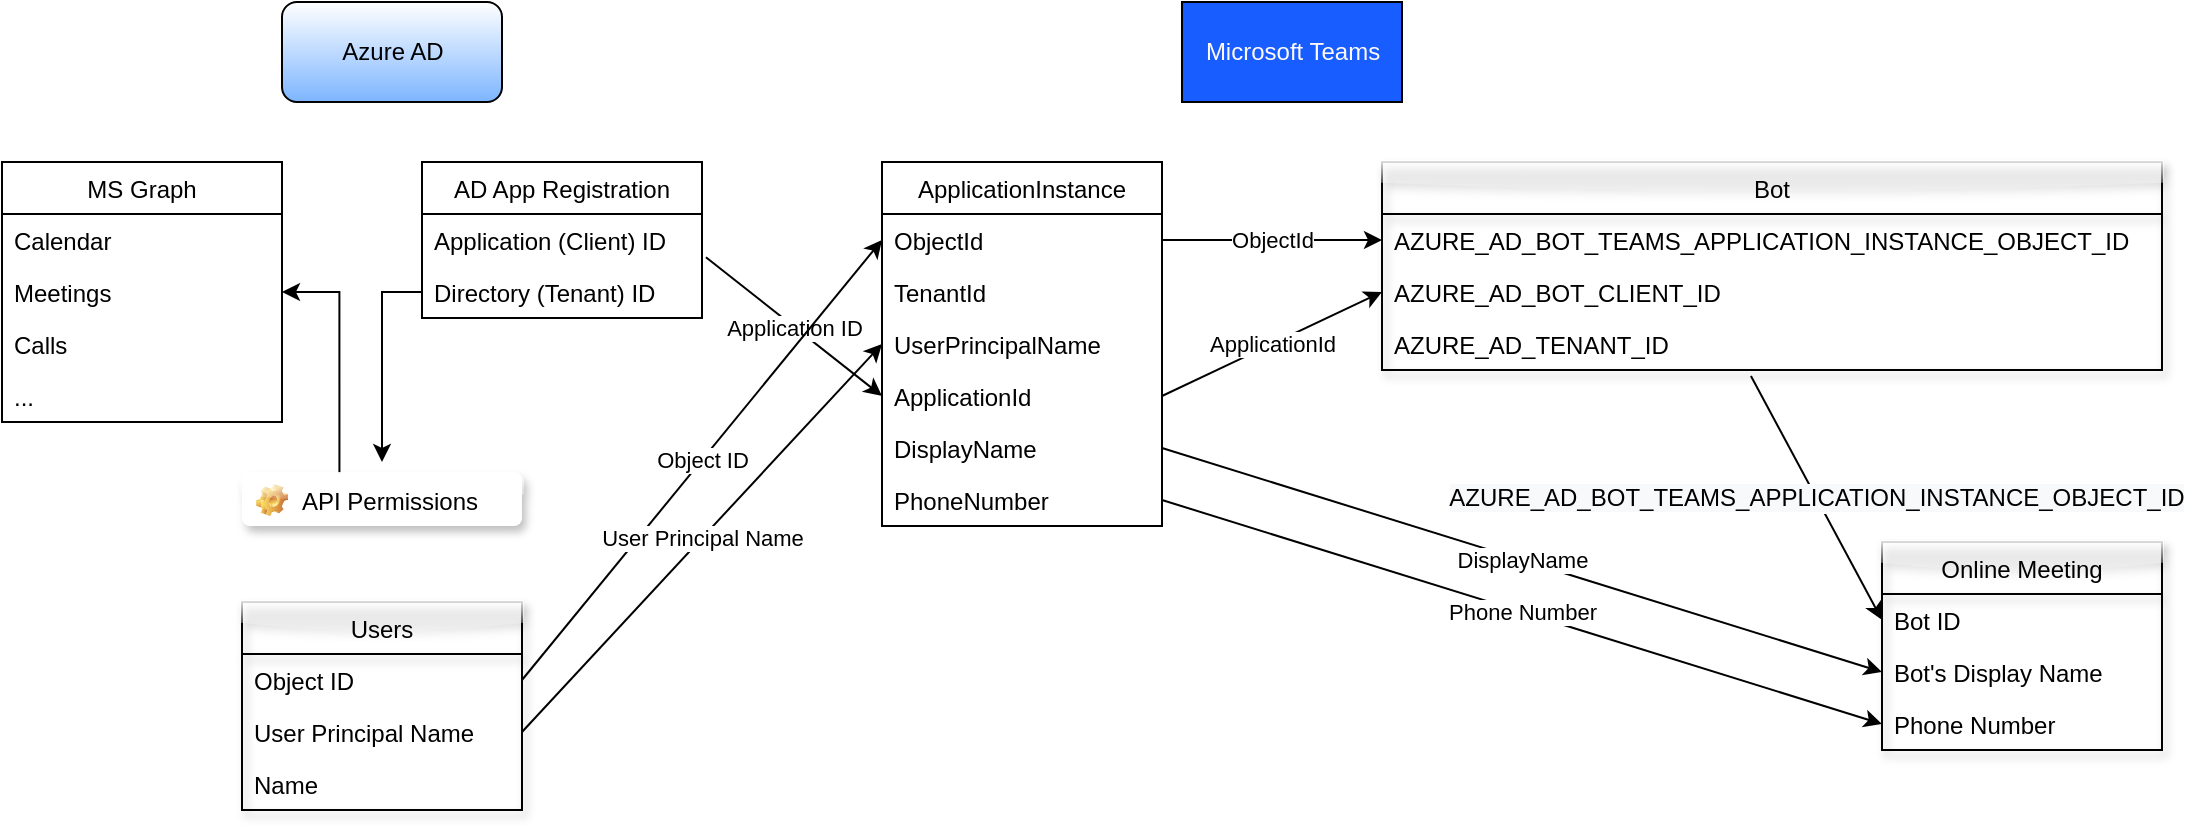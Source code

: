 <mxfile version="14.9.6" type="device"><diagram id="Rn8IRaiGE0AqBb3TqJ-e" name="Page-1"><mxGraphModel dx="1383" dy="968" grid="1" gridSize="10" guides="1" tooltips="1" connect="1" arrows="1" fold="1" page="1" pageScale="1" pageWidth="1100" pageHeight="850" math="0" shadow="0"><root><mxCell id="0"/><mxCell id="1" parent="0"/><mxCell id="hWEnNqs1Qq3opaWavbxw-1" value="MS Graph" style="swimlane;fontStyle=0;childLayout=stackLayout;horizontal=1;startSize=26;fillColor=none;horizontalStack=0;resizeParent=1;resizeParentMax=0;resizeLast=0;collapsible=1;marginBottom=0;" vertex="1" parent="1"><mxGeometry x="10" y="140" width="140" height="130" as="geometry"/></mxCell><mxCell id="hWEnNqs1Qq3opaWavbxw-2" value="Calendar" style="text;strokeColor=none;fillColor=none;align=left;verticalAlign=top;spacingLeft=4;spacingRight=4;overflow=hidden;rotatable=0;points=[[0,0.5],[1,0.5]];portConstraint=eastwest;" vertex="1" parent="hWEnNqs1Qq3opaWavbxw-1"><mxGeometry y="26" width="140" height="26" as="geometry"/></mxCell><mxCell id="hWEnNqs1Qq3opaWavbxw-3" value="Meetings" style="text;strokeColor=none;fillColor=none;align=left;verticalAlign=top;spacingLeft=4;spacingRight=4;overflow=hidden;rotatable=0;points=[[0,0.5],[1,0.5]];portConstraint=eastwest;" vertex="1" parent="hWEnNqs1Qq3opaWavbxw-1"><mxGeometry y="52" width="140" height="26" as="geometry"/></mxCell><mxCell id="hWEnNqs1Qq3opaWavbxw-4" value="Calls" style="text;strokeColor=none;fillColor=none;align=left;verticalAlign=top;spacingLeft=4;spacingRight=4;overflow=hidden;rotatable=0;points=[[0,0.5],[1,0.5]];portConstraint=eastwest;" vertex="1" parent="hWEnNqs1Qq3opaWavbxw-1"><mxGeometry y="78" width="140" height="26" as="geometry"/></mxCell><mxCell id="hWEnNqs1Qq3opaWavbxw-12" value="..." style="text;strokeColor=none;fillColor=none;align=left;verticalAlign=top;spacingLeft=4;spacingRight=4;overflow=hidden;rotatable=0;points=[[0,0.5],[1,0.5]];portConstraint=eastwest;" vertex="1" parent="hWEnNqs1Qq3opaWavbxw-1"><mxGeometry y="104" width="140" height="26" as="geometry"/></mxCell><mxCell id="hWEnNqs1Qq3opaWavbxw-5" value="AD App Registration" style="swimlane;fontStyle=0;childLayout=stackLayout;horizontal=1;startSize=26;fillColor=none;horizontalStack=0;resizeParent=1;resizeParentMax=0;resizeLast=0;collapsible=1;marginBottom=0;" vertex="1" parent="1"><mxGeometry x="220" y="140" width="140" height="78" as="geometry"/></mxCell><mxCell id="hWEnNqs1Qq3opaWavbxw-6" value="Application (Client) ID" style="text;strokeColor=none;fillColor=none;align=left;verticalAlign=top;spacingLeft=4;spacingRight=4;overflow=hidden;rotatable=0;points=[[0,0.5],[1,0.5]];portConstraint=eastwest;" vertex="1" parent="hWEnNqs1Qq3opaWavbxw-5"><mxGeometry y="26" width="140" height="26" as="geometry"/></mxCell><mxCell id="hWEnNqs1Qq3opaWavbxw-19" value="Directory (Tenant) ID" style="text;strokeColor=none;fillColor=none;align=left;verticalAlign=top;spacingLeft=4;spacingRight=4;overflow=hidden;rotatable=0;points=[[0,0.5],[1,0.5]];portConstraint=eastwest;" vertex="1" parent="hWEnNqs1Qq3opaWavbxw-5"><mxGeometry y="52" width="140" height="26" as="geometry"/></mxCell><mxCell id="hWEnNqs1Qq3opaWavbxw-13" value="ApplicationInstance" style="swimlane;fontStyle=0;childLayout=stackLayout;horizontal=1;startSize=26;fillColor=none;horizontalStack=0;resizeParent=1;resizeParentMax=0;resizeLast=0;collapsible=1;marginBottom=0;" vertex="1" parent="1"><mxGeometry x="450" y="140" width="140" height="182" as="geometry"/></mxCell><mxCell id="hWEnNqs1Qq3opaWavbxw-14" value="ObjectId&#10;" style="text;strokeColor=none;fillColor=none;align=left;verticalAlign=top;spacingLeft=4;spacingRight=4;overflow=hidden;rotatable=0;points=[[0,0.5],[1,0.5]];portConstraint=eastwest;" vertex="1" parent="hWEnNqs1Qq3opaWavbxw-13"><mxGeometry y="26" width="140" height="26" as="geometry"/></mxCell><mxCell id="hWEnNqs1Qq3opaWavbxw-15" value="TenantId" style="text;strokeColor=none;fillColor=none;align=left;verticalAlign=top;spacingLeft=4;spacingRight=4;overflow=hidden;rotatable=0;points=[[0,0.5],[1,0.5]];portConstraint=eastwest;" vertex="1" parent="hWEnNqs1Qq3opaWavbxw-13"><mxGeometry y="52" width="140" height="26" as="geometry"/></mxCell><mxCell id="hWEnNqs1Qq3opaWavbxw-16" value="UserPrincipalName" style="text;strokeColor=none;fillColor=none;align=left;verticalAlign=top;spacingLeft=4;spacingRight=4;overflow=hidden;rotatable=0;points=[[0,0.5],[1,0.5]];portConstraint=eastwest;" vertex="1" parent="hWEnNqs1Qq3opaWavbxw-13"><mxGeometry y="78" width="140" height="26" as="geometry"/></mxCell><mxCell id="hWEnNqs1Qq3opaWavbxw-20" value="ApplicationId" style="text;strokeColor=none;fillColor=none;align=left;verticalAlign=top;spacingLeft=4;spacingRight=4;overflow=hidden;rotatable=0;points=[[0,0.5],[1,0.5]];portConstraint=eastwest;" vertex="1" parent="hWEnNqs1Qq3opaWavbxw-13"><mxGeometry y="104" width="140" height="26" as="geometry"/></mxCell><mxCell id="hWEnNqs1Qq3opaWavbxw-21" value="DisplayName" style="text;strokeColor=none;fillColor=none;align=left;verticalAlign=top;spacingLeft=4;spacingRight=4;overflow=hidden;rotatable=0;points=[[0,0.5],[1,0.5]];portConstraint=eastwest;" vertex="1" parent="hWEnNqs1Qq3opaWavbxw-13"><mxGeometry y="130" width="140" height="26" as="geometry"/></mxCell><mxCell id="hWEnNqs1Qq3opaWavbxw-22" value="PhoneNumber" style="text;strokeColor=none;fillColor=none;align=left;verticalAlign=top;spacingLeft=4;spacingRight=4;overflow=hidden;rotatable=0;points=[[0,0.5],[1,0.5]];portConstraint=eastwest;" vertex="1" parent="hWEnNqs1Qq3opaWavbxw-13"><mxGeometry y="156" width="140" height="26" as="geometry"/></mxCell><mxCell id="hWEnNqs1Qq3opaWavbxw-17" value="Microsoft Teams" style="html=1;fillColor=#175DFF;fontColor=#FFFAFA;" vertex="1" parent="1"><mxGeometry x="600" y="60" width="110" height="50" as="geometry"/></mxCell><mxCell id="hWEnNqs1Qq3opaWavbxw-18" value="Azure AD" style="html=1;rounded=1;gradientColor=#7DB5FF;" vertex="1" parent="1"><mxGeometry x="150" y="60" width="110" height="50" as="geometry"/></mxCell><mxCell id="hWEnNqs1Qq3opaWavbxw-25" style="edgeStyle=orthogonalEdgeStyle;rounded=0;orthogonalLoop=1;jettySize=auto;html=1;entryX=1;entryY=0.5;entryDx=0;entryDy=0;exitX=0.348;exitY=-0.013;exitDx=0;exitDy=0;exitPerimeter=0;" edge="1" parent="1" source="hWEnNqs1Qq3opaWavbxw-23" target="hWEnNqs1Qq3opaWavbxw-3"><mxGeometry relative="1" as="geometry"><mxPoint x="190" y="280" as="sourcePoint"/></mxGeometry></mxCell><mxCell id="hWEnNqs1Qq3opaWavbxw-23" value="API Permissions" style="label;fontStyle=0;strokeColor=none;align=left;verticalAlign=top;overflow=hidden;spacingLeft=28;spacingRight=4;rotatable=0;points=[[0,0.5],[1,0.5]];portConstraint=eastwest;imageWidth=16;imageHeight=16;image=img/clipart/Gear_128x128.png;glass=1;shadow=1;" vertex="1" parent="1"><mxGeometry x="130" y="296" width="140" height="26" as="geometry"/></mxCell><mxCell id="hWEnNqs1Qq3opaWavbxw-24" style="edgeStyle=orthogonalEdgeStyle;rounded=0;orthogonalLoop=1;jettySize=auto;html=1;" edge="1" parent="1" source="hWEnNqs1Qq3opaWavbxw-19"><mxGeometry relative="1" as="geometry"><mxPoint x="200" y="290" as="targetPoint"/></mxGeometry></mxCell><mxCell id="hWEnNqs1Qq3opaWavbxw-35" value="" style="endArrow=classic;html=1;exitX=1.014;exitY=0.833;exitDx=0;exitDy=0;exitPerimeter=0;entryX=0;entryY=0.5;entryDx=0;entryDy=0;" edge="1" parent="1" source="hWEnNqs1Qq3opaWavbxw-6" target="hWEnNqs1Qq3opaWavbxw-20"><mxGeometry relative="1" as="geometry"><mxPoint x="500" y="490" as="sourcePoint"/><mxPoint x="600" y="490" as="targetPoint"/></mxGeometry></mxCell><mxCell id="hWEnNqs1Qq3opaWavbxw-36" value="Application ID" style="edgeLabel;resizable=0;html=1;align=center;verticalAlign=middle;" connectable="0" vertex="1" parent="hWEnNqs1Qq3opaWavbxw-35"><mxGeometry relative="1" as="geometry"/></mxCell><mxCell id="hWEnNqs1Qq3opaWavbxw-38" value="Bot" style="swimlane;fontStyle=0;childLayout=stackLayout;horizontal=1;startSize=26;fillColor=none;horizontalStack=0;resizeParent=1;resizeParentMax=0;resizeLast=0;collapsible=1;marginBottom=0;shadow=1;glass=1;labelBorderColor=none;" vertex="1" parent="1"><mxGeometry x="700" y="140" width="390" height="104" as="geometry"/></mxCell><mxCell id="hWEnNqs1Qq3opaWavbxw-39" value="AZURE_AD_BOT_TEAMS_APPLICATION_INSTANCE_OBJECT_ID" style="text;strokeColor=none;fillColor=none;align=left;verticalAlign=top;spacingLeft=4;spacingRight=4;overflow=hidden;rotatable=0;points=[[0,0.5],[1,0.5]];portConstraint=eastwest;" vertex="1" parent="hWEnNqs1Qq3opaWavbxw-38"><mxGeometry y="26" width="390" height="26" as="geometry"/></mxCell><mxCell id="hWEnNqs1Qq3opaWavbxw-40" value="AZURE_AD_BOT_CLIENT_ID" style="text;strokeColor=none;fillColor=none;align=left;verticalAlign=top;spacingLeft=4;spacingRight=4;overflow=hidden;rotatable=0;points=[[0,0.5],[1,0.5]];portConstraint=eastwest;" vertex="1" parent="hWEnNqs1Qq3opaWavbxw-38"><mxGeometry y="52" width="390" height="26" as="geometry"/></mxCell><mxCell id="hWEnNqs1Qq3opaWavbxw-41" value="AZURE_AD_TENANT_ID" style="text;strokeColor=none;fillColor=none;align=left;verticalAlign=top;spacingLeft=4;spacingRight=4;overflow=hidden;rotatable=0;points=[[0,0.5],[1,0.5]];portConstraint=eastwest;" vertex="1" parent="hWEnNqs1Qq3opaWavbxw-38"><mxGeometry y="78" width="390" height="26" as="geometry"/></mxCell><mxCell id="hWEnNqs1Qq3opaWavbxw-47" value="Online Meeting" style="swimlane;fontStyle=0;childLayout=stackLayout;horizontal=1;startSize=26;fillColor=none;horizontalStack=0;resizeParent=1;resizeParentMax=0;resizeLast=0;collapsible=1;marginBottom=0;shadow=1;glass=1;" vertex="1" parent="1"><mxGeometry x="950" y="330" width="140" height="104" as="geometry"/></mxCell><mxCell id="hWEnNqs1Qq3opaWavbxw-61" value="Bot ID" style="text;strokeColor=none;fillColor=none;align=left;verticalAlign=top;spacingLeft=4;spacingRight=4;overflow=hidden;rotatable=0;points=[[0,0.5],[1,0.5]];portConstraint=eastwest;" vertex="1" parent="hWEnNqs1Qq3opaWavbxw-47"><mxGeometry y="26" width="140" height="26" as="geometry"/></mxCell><mxCell id="hWEnNqs1Qq3opaWavbxw-48" value="Bot's Display Name" style="text;strokeColor=none;fillColor=none;align=left;verticalAlign=top;spacingLeft=4;spacingRight=4;overflow=hidden;rotatable=0;points=[[0,0.5],[1,0.5]];portConstraint=eastwest;" vertex="1" parent="hWEnNqs1Qq3opaWavbxw-47"><mxGeometry y="52" width="140" height="26" as="geometry"/></mxCell><mxCell id="hWEnNqs1Qq3opaWavbxw-58" value="Phone Number" style="text;strokeColor=none;fillColor=none;align=left;verticalAlign=top;spacingLeft=4;spacingRight=4;overflow=hidden;rotatable=0;points=[[0,0.5],[1,0.5]];portConstraint=eastwest;" vertex="1" parent="hWEnNqs1Qq3opaWavbxw-47"><mxGeometry y="78" width="140" height="26" as="geometry"/></mxCell><mxCell id="hWEnNqs1Qq3opaWavbxw-51" value="" style="endArrow=classic;html=1;entryX=0;entryY=0.5;entryDx=0;entryDy=0;exitX=1;exitY=0.5;exitDx=0;exitDy=0;" edge="1" parent="1" source="hWEnNqs1Qq3opaWavbxw-21" target="hWEnNqs1Qq3opaWavbxw-48"><mxGeometry relative="1" as="geometry"><mxPoint x="300" y="400" as="sourcePoint"/><mxPoint x="460" y="267" as="targetPoint"/></mxGeometry></mxCell><mxCell id="hWEnNqs1Qq3opaWavbxw-52" value="DisplayName" style="edgeLabel;resizable=0;html=1;align=center;verticalAlign=middle;" connectable="0" vertex="1" parent="hWEnNqs1Qq3opaWavbxw-51"><mxGeometry relative="1" as="geometry"/></mxCell><mxCell id="hWEnNqs1Qq3opaWavbxw-59" value="" style="endArrow=classic;html=1;entryX=0;entryY=0.5;entryDx=0;entryDy=0;exitX=1;exitY=0.5;exitDx=0;exitDy=0;" edge="1" parent="1" source="hWEnNqs1Qq3opaWavbxw-22" target="hWEnNqs1Qq3opaWavbxw-58"><mxGeometry relative="1" as="geometry"><mxPoint x="600" y="293" as="sourcePoint"/><mxPoint x="710" y="349" as="targetPoint"/></mxGeometry></mxCell><mxCell id="hWEnNqs1Qq3opaWavbxw-60" value="Phone Number" style="edgeLabel;resizable=0;html=1;align=center;verticalAlign=middle;" connectable="0" vertex="1" parent="hWEnNqs1Qq3opaWavbxw-59"><mxGeometry relative="1" as="geometry"/></mxCell><mxCell id="hWEnNqs1Qq3opaWavbxw-62" value="" style="endArrow=classic;html=1;entryX=0;entryY=0.5;entryDx=0;entryDy=0;exitX=1;exitY=0.5;exitDx=0;exitDy=0;" edge="1" parent="1" source="hWEnNqs1Qq3opaWavbxw-14" target="hWEnNqs1Qq3opaWavbxw-39"><mxGeometry relative="1" as="geometry"><mxPoint x="600" y="293" as="sourcePoint"/><mxPoint x="710" y="375" as="targetPoint"/></mxGeometry></mxCell><mxCell id="hWEnNqs1Qq3opaWavbxw-63" value="ObjectId" style="edgeLabel;resizable=0;html=1;align=center;verticalAlign=middle;" connectable="0" vertex="1" parent="hWEnNqs1Qq3opaWavbxw-62"><mxGeometry relative="1" as="geometry"/></mxCell><mxCell id="hWEnNqs1Qq3opaWavbxw-64" value="" style="endArrow=classic;html=1;entryX=0;entryY=0.5;entryDx=0;entryDy=0;exitX=0.473;exitY=1.115;exitDx=0;exitDy=0;exitPerimeter=0;" edge="1" parent="1" source="hWEnNqs1Qq3opaWavbxw-41" target="hWEnNqs1Qq3opaWavbxw-61"><mxGeometry relative="1" as="geometry"><mxPoint x="600" y="189" as="sourcePoint"/><mxPoint x="710" y="189" as="targetPoint"/></mxGeometry></mxCell><mxCell id="hWEnNqs1Qq3opaWavbxw-65" value="&lt;span style=&quot;color: rgb(0 , 0 , 0) ; font-family: &amp;#34;helvetica&amp;#34; ; font-size: 12px ; font-style: normal ; font-weight: 400 ; letter-spacing: normal ; text-align: left ; text-indent: 0px ; text-transform: none ; word-spacing: 0px ; background-color: rgb(248 , 249 , 250) ; display: inline ; float: none&quot;&gt;AZURE_AD_BOT_TEAMS_APPLICATION_INSTANCE_OBJECT_ID&lt;/span&gt;" style="edgeLabel;resizable=0;html=1;align=center;verticalAlign=middle;" connectable="0" vertex="1" parent="hWEnNqs1Qq3opaWavbxw-64"><mxGeometry relative="1" as="geometry"/></mxCell><mxCell id="hWEnNqs1Qq3opaWavbxw-66" value="" style="endArrow=classic;html=1;entryX=0;entryY=0.5;entryDx=0;entryDy=0;exitX=1;exitY=0.5;exitDx=0;exitDy=0;" edge="1" parent="1" source="hWEnNqs1Qq3opaWavbxw-20" target="hWEnNqs1Qq3opaWavbxw-40"><mxGeometry relative="1" as="geometry"><mxPoint x="600" y="189" as="sourcePoint"/><mxPoint x="710" y="189" as="targetPoint"/></mxGeometry></mxCell><mxCell id="hWEnNqs1Qq3opaWavbxw-67" value="ApplicationId" style="edgeLabel;resizable=0;html=1;align=center;verticalAlign=middle;" connectable="0" vertex="1" parent="hWEnNqs1Qq3opaWavbxw-66"><mxGeometry relative="1" as="geometry"/></mxCell><mxCell id="hWEnNqs1Qq3opaWavbxw-68" value="Users" style="swimlane;fontStyle=0;childLayout=stackLayout;horizontal=1;startSize=26;fillColor=none;horizontalStack=0;resizeParent=1;resizeParentMax=0;resizeLast=0;collapsible=1;marginBottom=0;shadow=1;glass=1;" vertex="1" parent="1"><mxGeometry x="130" y="360" width="140" height="104" as="geometry"/></mxCell><mxCell id="hWEnNqs1Qq3opaWavbxw-70" value="Object ID" style="text;strokeColor=none;fillColor=none;align=left;verticalAlign=top;spacingLeft=4;spacingRight=4;overflow=hidden;rotatable=0;points=[[0,0.5],[1,0.5]];portConstraint=eastwest;" vertex="1" parent="hWEnNqs1Qq3opaWavbxw-68"><mxGeometry y="26" width="140" height="26" as="geometry"/></mxCell><mxCell id="hWEnNqs1Qq3opaWavbxw-71" value="User Principal Name" style="text;strokeColor=none;fillColor=none;align=left;verticalAlign=top;spacingLeft=4;spacingRight=4;overflow=hidden;rotatable=0;points=[[0,0.5],[1,0.5]];portConstraint=eastwest;" vertex="1" parent="hWEnNqs1Qq3opaWavbxw-68"><mxGeometry y="52" width="140" height="26" as="geometry"/></mxCell><mxCell id="hWEnNqs1Qq3opaWavbxw-69" value="Name" style="text;strokeColor=none;fillColor=none;align=left;verticalAlign=top;spacingLeft=4;spacingRight=4;overflow=hidden;rotatable=0;points=[[0,0.5],[1,0.5]];portConstraint=eastwest;" vertex="1" parent="hWEnNqs1Qq3opaWavbxw-68"><mxGeometry y="78" width="140" height="26" as="geometry"/></mxCell><mxCell id="hWEnNqs1Qq3opaWavbxw-74" value="" style="endArrow=classic;html=1;exitX=1;exitY=0.5;exitDx=0;exitDy=0;entryX=0;entryY=0.5;entryDx=0;entryDy=0;" edge="1" parent="1" source="hWEnNqs1Qq3opaWavbxw-70" target="hWEnNqs1Qq3opaWavbxw-14"><mxGeometry relative="1" as="geometry"><mxPoint x="280" y="409" as="sourcePoint"/><mxPoint x="460" y="293" as="targetPoint"/></mxGeometry></mxCell><mxCell id="hWEnNqs1Qq3opaWavbxw-75" value="Object ID" style="edgeLabel;resizable=0;html=1;align=center;verticalAlign=middle;" connectable="0" vertex="1" parent="hWEnNqs1Qq3opaWavbxw-74"><mxGeometry relative="1" as="geometry"/></mxCell><mxCell id="hWEnNqs1Qq3opaWavbxw-76" value="" style="endArrow=classic;html=1;exitX=1;exitY=0.5;exitDx=0;exitDy=0;entryX=0;entryY=0.5;entryDx=0;entryDy=0;" edge="1" parent="1" source="hWEnNqs1Qq3opaWavbxw-71" target="hWEnNqs1Qq3opaWavbxw-16"><mxGeometry relative="1" as="geometry"><mxPoint x="280" y="461" as="sourcePoint"/><mxPoint x="460" y="293" as="targetPoint"/></mxGeometry></mxCell><mxCell id="hWEnNqs1Qq3opaWavbxw-77" value="User Principal Name" style="edgeLabel;resizable=0;html=1;align=center;verticalAlign=middle;" connectable="0" vertex="1" parent="hWEnNqs1Qq3opaWavbxw-76"><mxGeometry relative="1" as="geometry"/></mxCell></root></mxGraphModel></diagram></mxfile>